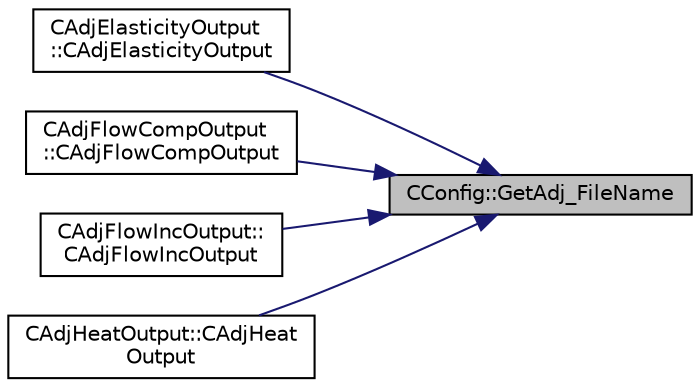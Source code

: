 digraph "CConfig::GetAdj_FileName"
{
 // LATEX_PDF_SIZE
  edge [fontname="Helvetica",fontsize="10",labelfontname="Helvetica",labelfontsize="10"];
  node [fontname="Helvetica",fontsize="10",shape=record];
  rankdir="RL";
  Node1 [label="CConfig::GetAdj_FileName",height=0.2,width=0.4,color="black", fillcolor="grey75", style="filled", fontcolor="black",tooltip="Get the name of the file with the adjoint variables."];
  Node1 -> Node2 [dir="back",color="midnightblue",fontsize="10",style="solid",fontname="Helvetica"];
  Node2 [label="CAdjElasticityOutput\l::CAdjElasticityOutput",height=0.2,width=0.4,color="black", fillcolor="white", style="filled",URL="$classCAdjElasticityOutput.html#a3ea1b19eab6ce0037111ab27b6af6ca9",tooltip="Constructor of the class."];
  Node1 -> Node3 [dir="back",color="midnightblue",fontsize="10",style="solid",fontname="Helvetica"];
  Node3 [label="CAdjFlowCompOutput\l::CAdjFlowCompOutput",height=0.2,width=0.4,color="black", fillcolor="white", style="filled",URL="$classCAdjFlowCompOutput.html#af5e46c78b25669a357b1b65c0a0d3edc",tooltip="Constructor of the class."];
  Node1 -> Node4 [dir="back",color="midnightblue",fontsize="10",style="solid",fontname="Helvetica"];
  Node4 [label="CAdjFlowIncOutput::\lCAdjFlowIncOutput",height=0.2,width=0.4,color="black", fillcolor="white", style="filled",URL="$classCAdjFlowIncOutput.html#a115a0683a133a9f88344ee4255488385",tooltip="Constructor of the class."];
  Node1 -> Node5 [dir="back",color="midnightblue",fontsize="10",style="solid",fontname="Helvetica"];
  Node5 [label="CAdjHeatOutput::CAdjHeat\lOutput",height=0.2,width=0.4,color="black", fillcolor="white", style="filled",URL="$classCAdjHeatOutput.html#abaaeac0d5c71cf641858d8dce48a40de",tooltip="Constructor of the class."];
}
